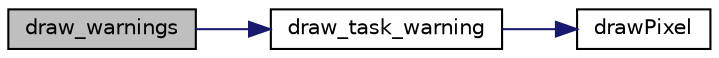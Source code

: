 digraph "draw_warnings"
{
 // LATEX_PDF_SIZE
  edge [fontname="Helvetica",fontsize="10",labelfontname="Helvetica",labelfontsize="10"];
  node [fontname="Helvetica",fontsize="10",shape=record];
  rankdir="LR";
  Node1 [label="draw_warnings",height=0.2,width=0.4,color="black", fillcolor="grey75", style="filled", fontcolor="black",tooltip=" "];
  Node1 -> Node2 [color="midnightblue",fontsize="10",style="solid",fontname="Helvetica"];
  Node2 [label="draw_task_warning",height=0.2,width=0.4,color="black", fillcolor="white", style="filled",URL="$_tasks_8c.html#ae8be42430e51b8e5aa7623ddcfd8a721",tooltip=" "];
  Node2 -> Node3 [color="midnightblue",fontsize="10",style="solid",fontname="Helvetica"];
  Node3 [label="drawPixel",height=0.2,width=0.4,color="black", fillcolor="white", style="filled",URL="$_videocard_8c.html#a6091a4bd04596e6e8e39b7dee1e1b118",tooltip="Draws a certain pixel with a specific colour in the secondary buffer."];
}
